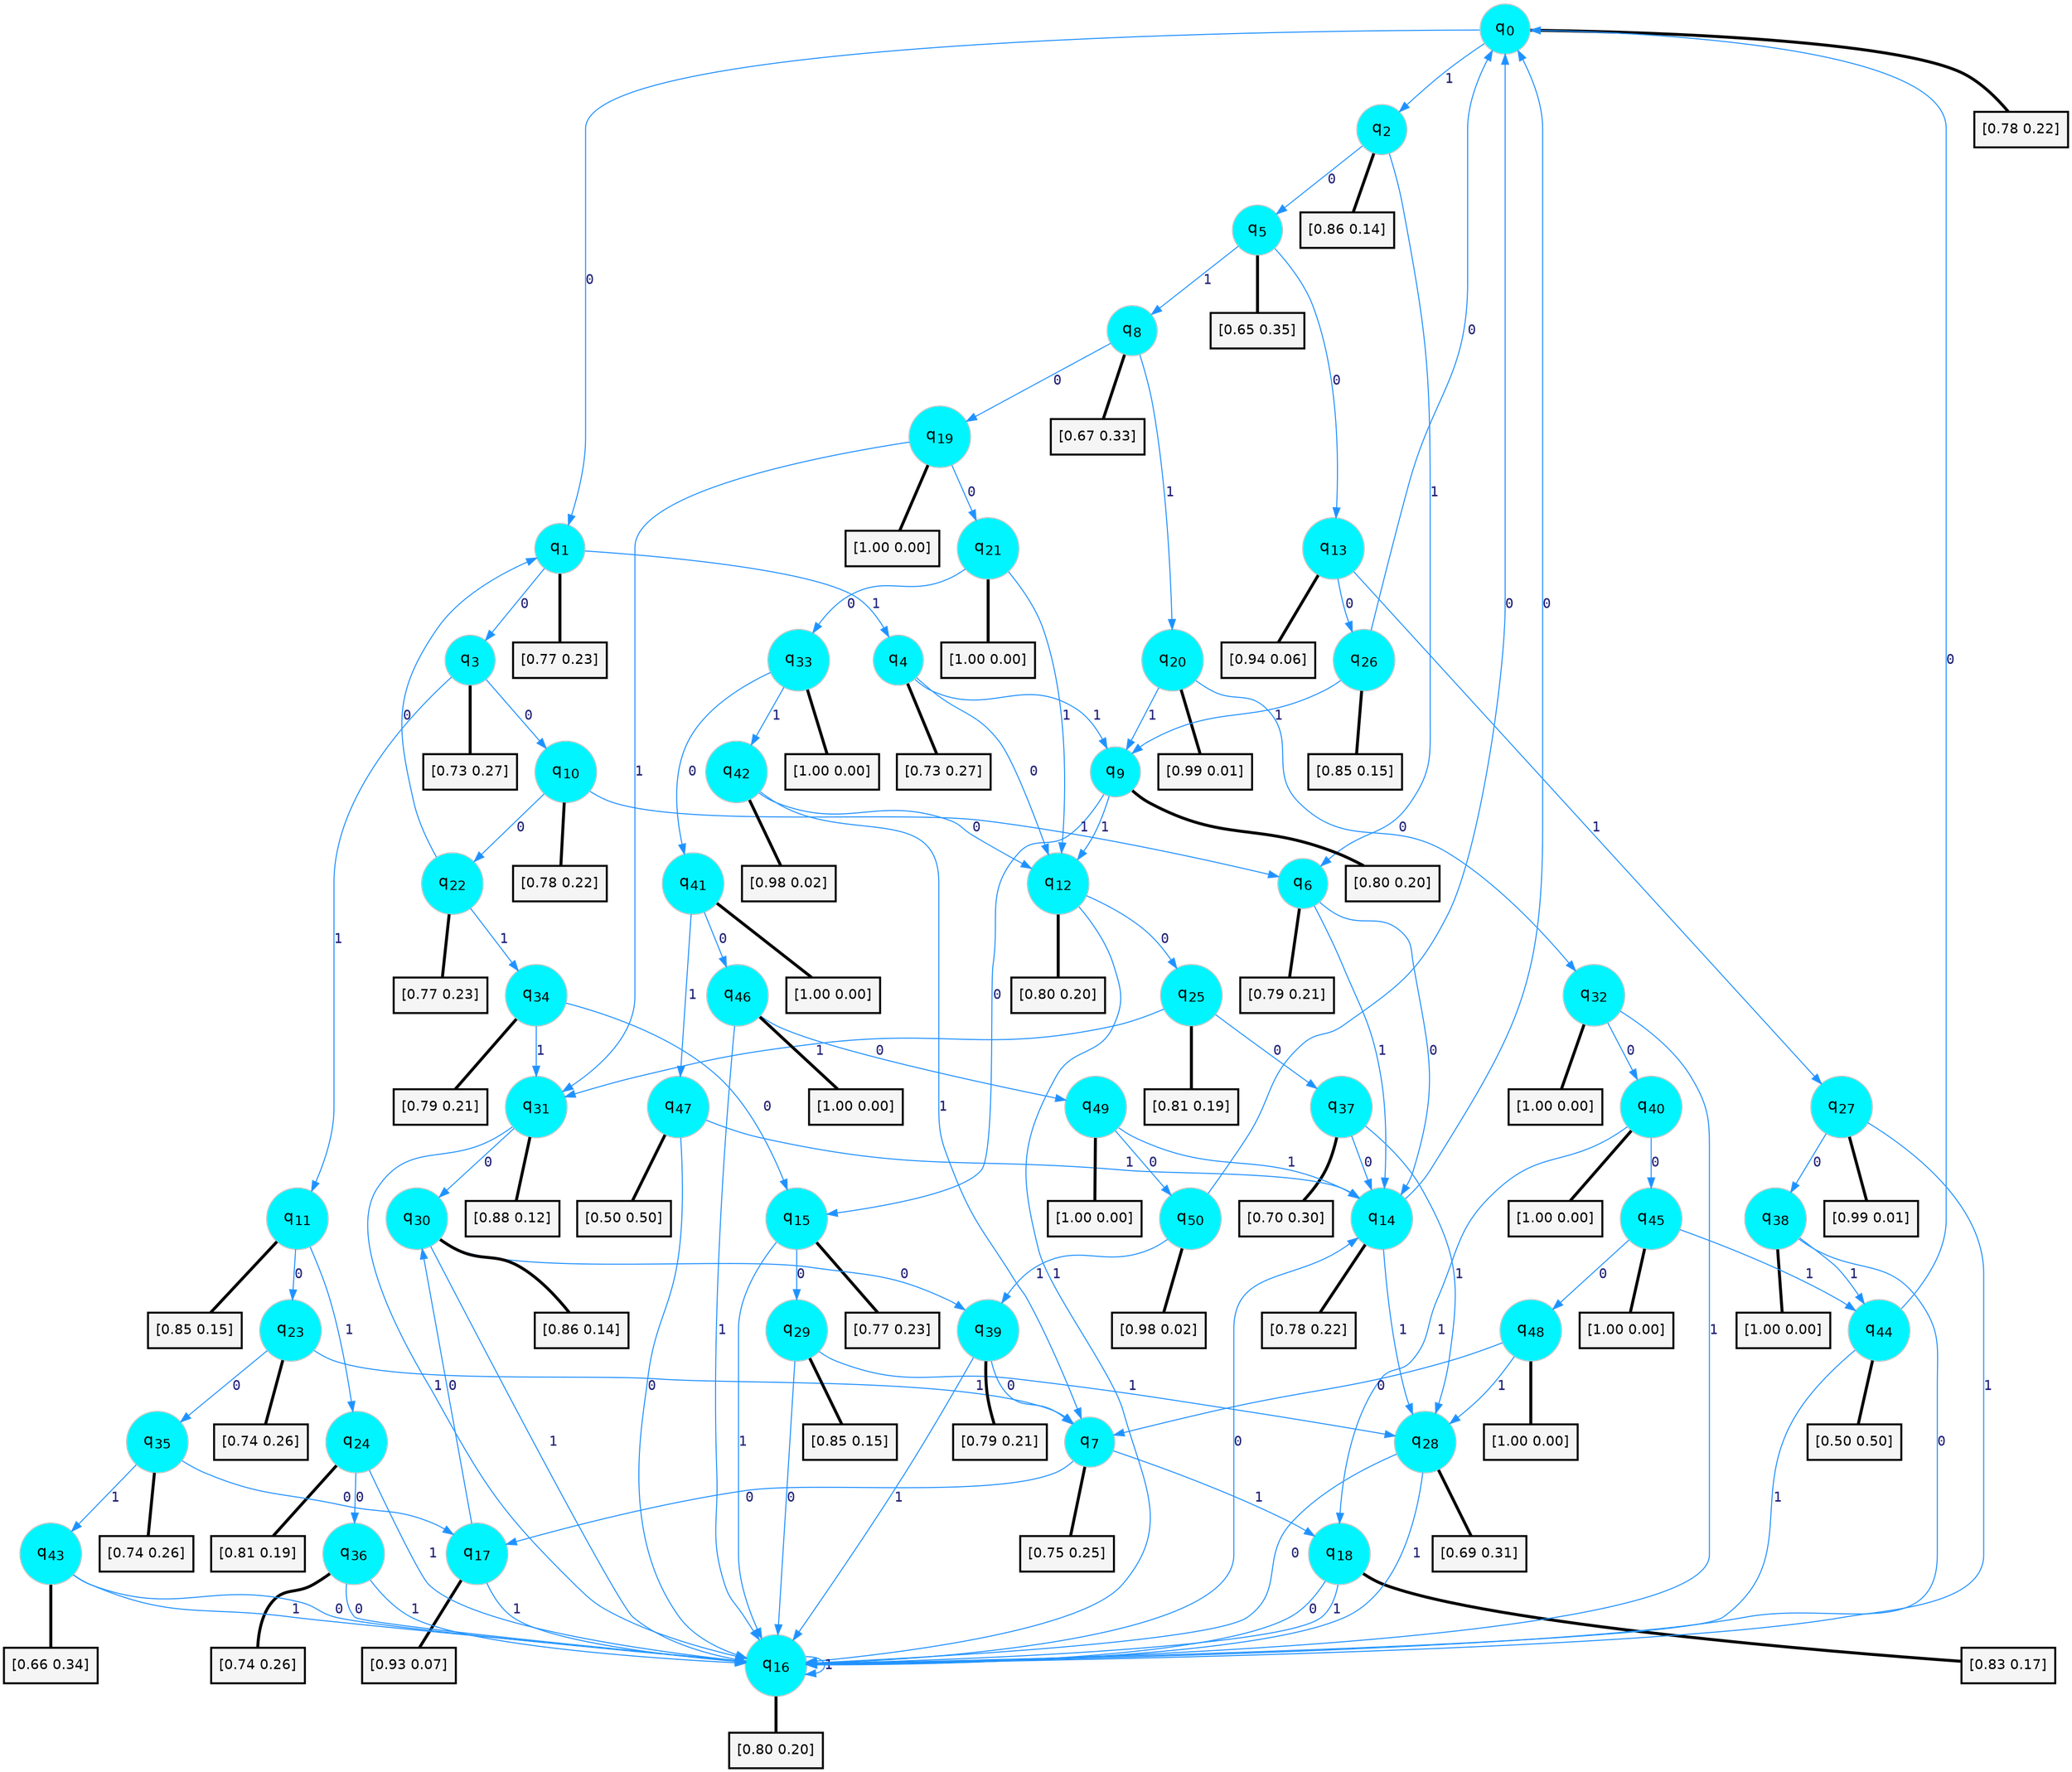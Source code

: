 digraph G {
graph [
bgcolor=transparent, dpi=300, rankdir=TD, size="40,25"];
node [
color=gray, fillcolor=turquoise1, fontcolor=black, fontname=Helvetica, fontsize=16, fontweight=bold, shape=circle, style=filled];
edge [
arrowsize=1, color=dodgerblue1, fontcolor=midnightblue, fontname=courier, fontweight=bold, penwidth=1, style=solid, weight=20];
0[label=<q<SUB>0</SUB>>];
1[label=<q<SUB>1</SUB>>];
2[label=<q<SUB>2</SUB>>];
3[label=<q<SUB>3</SUB>>];
4[label=<q<SUB>4</SUB>>];
5[label=<q<SUB>5</SUB>>];
6[label=<q<SUB>6</SUB>>];
7[label=<q<SUB>7</SUB>>];
8[label=<q<SUB>8</SUB>>];
9[label=<q<SUB>9</SUB>>];
10[label=<q<SUB>10</SUB>>];
11[label=<q<SUB>11</SUB>>];
12[label=<q<SUB>12</SUB>>];
13[label=<q<SUB>13</SUB>>];
14[label=<q<SUB>14</SUB>>];
15[label=<q<SUB>15</SUB>>];
16[label=<q<SUB>16</SUB>>];
17[label=<q<SUB>17</SUB>>];
18[label=<q<SUB>18</SUB>>];
19[label=<q<SUB>19</SUB>>];
20[label=<q<SUB>20</SUB>>];
21[label=<q<SUB>21</SUB>>];
22[label=<q<SUB>22</SUB>>];
23[label=<q<SUB>23</SUB>>];
24[label=<q<SUB>24</SUB>>];
25[label=<q<SUB>25</SUB>>];
26[label=<q<SUB>26</SUB>>];
27[label=<q<SUB>27</SUB>>];
28[label=<q<SUB>28</SUB>>];
29[label=<q<SUB>29</SUB>>];
30[label=<q<SUB>30</SUB>>];
31[label=<q<SUB>31</SUB>>];
32[label=<q<SUB>32</SUB>>];
33[label=<q<SUB>33</SUB>>];
34[label=<q<SUB>34</SUB>>];
35[label=<q<SUB>35</SUB>>];
36[label=<q<SUB>36</SUB>>];
37[label=<q<SUB>37</SUB>>];
38[label=<q<SUB>38</SUB>>];
39[label=<q<SUB>39</SUB>>];
40[label=<q<SUB>40</SUB>>];
41[label=<q<SUB>41</SUB>>];
42[label=<q<SUB>42</SUB>>];
43[label=<q<SUB>43</SUB>>];
44[label=<q<SUB>44</SUB>>];
45[label=<q<SUB>45</SUB>>];
46[label=<q<SUB>46</SUB>>];
47[label=<q<SUB>47</SUB>>];
48[label=<q<SUB>48</SUB>>];
49[label=<q<SUB>49</SUB>>];
50[label=<q<SUB>50</SUB>>];
51[label="[0.78 0.22]", shape=box,fontcolor=black, fontname=Helvetica, fontsize=14, penwidth=2, fillcolor=whitesmoke,color=black];
52[label="[0.77 0.23]", shape=box,fontcolor=black, fontname=Helvetica, fontsize=14, penwidth=2, fillcolor=whitesmoke,color=black];
53[label="[0.86 0.14]", shape=box,fontcolor=black, fontname=Helvetica, fontsize=14, penwidth=2, fillcolor=whitesmoke,color=black];
54[label="[0.73 0.27]", shape=box,fontcolor=black, fontname=Helvetica, fontsize=14, penwidth=2, fillcolor=whitesmoke,color=black];
55[label="[0.73 0.27]", shape=box,fontcolor=black, fontname=Helvetica, fontsize=14, penwidth=2, fillcolor=whitesmoke,color=black];
56[label="[0.65 0.35]", shape=box,fontcolor=black, fontname=Helvetica, fontsize=14, penwidth=2, fillcolor=whitesmoke,color=black];
57[label="[0.79 0.21]", shape=box,fontcolor=black, fontname=Helvetica, fontsize=14, penwidth=2, fillcolor=whitesmoke,color=black];
58[label="[0.75 0.25]", shape=box,fontcolor=black, fontname=Helvetica, fontsize=14, penwidth=2, fillcolor=whitesmoke,color=black];
59[label="[0.67 0.33]", shape=box,fontcolor=black, fontname=Helvetica, fontsize=14, penwidth=2, fillcolor=whitesmoke,color=black];
60[label="[0.80 0.20]", shape=box,fontcolor=black, fontname=Helvetica, fontsize=14, penwidth=2, fillcolor=whitesmoke,color=black];
61[label="[0.78 0.22]", shape=box,fontcolor=black, fontname=Helvetica, fontsize=14, penwidth=2, fillcolor=whitesmoke,color=black];
62[label="[0.85 0.15]", shape=box,fontcolor=black, fontname=Helvetica, fontsize=14, penwidth=2, fillcolor=whitesmoke,color=black];
63[label="[0.80 0.20]", shape=box,fontcolor=black, fontname=Helvetica, fontsize=14, penwidth=2, fillcolor=whitesmoke,color=black];
64[label="[0.94 0.06]", shape=box,fontcolor=black, fontname=Helvetica, fontsize=14, penwidth=2, fillcolor=whitesmoke,color=black];
65[label="[0.78 0.22]", shape=box,fontcolor=black, fontname=Helvetica, fontsize=14, penwidth=2, fillcolor=whitesmoke,color=black];
66[label="[0.77 0.23]", shape=box,fontcolor=black, fontname=Helvetica, fontsize=14, penwidth=2, fillcolor=whitesmoke,color=black];
67[label="[0.80 0.20]", shape=box,fontcolor=black, fontname=Helvetica, fontsize=14, penwidth=2, fillcolor=whitesmoke,color=black];
68[label="[0.93 0.07]", shape=box,fontcolor=black, fontname=Helvetica, fontsize=14, penwidth=2, fillcolor=whitesmoke,color=black];
69[label="[0.83 0.17]", shape=box,fontcolor=black, fontname=Helvetica, fontsize=14, penwidth=2, fillcolor=whitesmoke,color=black];
70[label="[1.00 0.00]", shape=box,fontcolor=black, fontname=Helvetica, fontsize=14, penwidth=2, fillcolor=whitesmoke,color=black];
71[label="[0.99 0.01]", shape=box,fontcolor=black, fontname=Helvetica, fontsize=14, penwidth=2, fillcolor=whitesmoke,color=black];
72[label="[1.00 0.00]", shape=box,fontcolor=black, fontname=Helvetica, fontsize=14, penwidth=2, fillcolor=whitesmoke,color=black];
73[label="[0.77 0.23]", shape=box,fontcolor=black, fontname=Helvetica, fontsize=14, penwidth=2, fillcolor=whitesmoke,color=black];
74[label="[0.74 0.26]", shape=box,fontcolor=black, fontname=Helvetica, fontsize=14, penwidth=2, fillcolor=whitesmoke,color=black];
75[label="[0.81 0.19]", shape=box,fontcolor=black, fontname=Helvetica, fontsize=14, penwidth=2, fillcolor=whitesmoke,color=black];
76[label="[0.81 0.19]", shape=box,fontcolor=black, fontname=Helvetica, fontsize=14, penwidth=2, fillcolor=whitesmoke,color=black];
77[label="[0.85 0.15]", shape=box,fontcolor=black, fontname=Helvetica, fontsize=14, penwidth=2, fillcolor=whitesmoke,color=black];
78[label="[0.99 0.01]", shape=box,fontcolor=black, fontname=Helvetica, fontsize=14, penwidth=2, fillcolor=whitesmoke,color=black];
79[label="[0.69 0.31]", shape=box,fontcolor=black, fontname=Helvetica, fontsize=14, penwidth=2, fillcolor=whitesmoke,color=black];
80[label="[0.85 0.15]", shape=box,fontcolor=black, fontname=Helvetica, fontsize=14, penwidth=2, fillcolor=whitesmoke,color=black];
81[label="[0.86 0.14]", shape=box,fontcolor=black, fontname=Helvetica, fontsize=14, penwidth=2, fillcolor=whitesmoke,color=black];
82[label="[0.88 0.12]", shape=box,fontcolor=black, fontname=Helvetica, fontsize=14, penwidth=2, fillcolor=whitesmoke,color=black];
83[label="[1.00 0.00]", shape=box,fontcolor=black, fontname=Helvetica, fontsize=14, penwidth=2, fillcolor=whitesmoke,color=black];
84[label="[1.00 0.00]", shape=box,fontcolor=black, fontname=Helvetica, fontsize=14, penwidth=2, fillcolor=whitesmoke,color=black];
85[label="[0.79 0.21]", shape=box,fontcolor=black, fontname=Helvetica, fontsize=14, penwidth=2, fillcolor=whitesmoke,color=black];
86[label="[0.74 0.26]", shape=box,fontcolor=black, fontname=Helvetica, fontsize=14, penwidth=2, fillcolor=whitesmoke,color=black];
87[label="[0.74 0.26]", shape=box,fontcolor=black, fontname=Helvetica, fontsize=14, penwidth=2, fillcolor=whitesmoke,color=black];
88[label="[0.70 0.30]", shape=box,fontcolor=black, fontname=Helvetica, fontsize=14, penwidth=2, fillcolor=whitesmoke,color=black];
89[label="[1.00 0.00]", shape=box,fontcolor=black, fontname=Helvetica, fontsize=14, penwidth=2, fillcolor=whitesmoke,color=black];
90[label="[0.79 0.21]", shape=box,fontcolor=black, fontname=Helvetica, fontsize=14, penwidth=2, fillcolor=whitesmoke,color=black];
91[label="[1.00 0.00]", shape=box,fontcolor=black, fontname=Helvetica, fontsize=14, penwidth=2, fillcolor=whitesmoke,color=black];
92[label="[1.00 0.00]", shape=box,fontcolor=black, fontname=Helvetica, fontsize=14, penwidth=2, fillcolor=whitesmoke,color=black];
93[label="[0.98 0.02]", shape=box,fontcolor=black, fontname=Helvetica, fontsize=14, penwidth=2, fillcolor=whitesmoke,color=black];
94[label="[0.66 0.34]", shape=box,fontcolor=black, fontname=Helvetica, fontsize=14, penwidth=2, fillcolor=whitesmoke,color=black];
95[label="[0.50 0.50]", shape=box,fontcolor=black, fontname=Helvetica, fontsize=14, penwidth=2, fillcolor=whitesmoke,color=black];
96[label="[1.00 0.00]", shape=box,fontcolor=black, fontname=Helvetica, fontsize=14, penwidth=2, fillcolor=whitesmoke,color=black];
97[label="[1.00 0.00]", shape=box,fontcolor=black, fontname=Helvetica, fontsize=14, penwidth=2, fillcolor=whitesmoke,color=black];
98[label="[0.50 0.50]", shape=box,fontcolor=black, fontname=Helvetica, fontsize=14, penwidth=2, fillcolor=whitesmoke,color=black];
99[label="[1.00 0.00]", shape=box,fontcolor=black, fontname=Helvetica, fontsize=14, penwidth=2, fillcolor=whitesmoke,color=black];
100[label="[1.00 0.00]", shape=box,fontcolor=black, fontname=Helvetica, fontsize=14, penwidth=2, fillcolor=whitesmoke,color=black];
101[label="[0.98 0.02]", shape=box,fontcolor=black, fontname=Helvetica, fontsize=14, penwidth=2, fillcolor=whitesmoke,color=black];
0->1 [label=0];
0->2 [label=1];
0->51 [arrowhead=none, penwidth=3,color=black];
1->3 [label=0];
1->4 [label=1];
1->52 [arrowhead=none, penwidth=3,color=black];
2->5 [label=0];
2->6 [label=1];
2->53 [arrowhead=none, penwidth=3,color=black];
3->10 [label=0];
3->11 [label=1];
3->54 [arrowhead=none, penwidth=3,color=black];
4->12 [label=0];
4->9 [label=1];
4->55 [arrowhead=none, penwidth=3,color=black];
5->13 [label=0];
5->8 [label=1];
5->56 [arrowhead=none, penwidth=3,color=black];
6->14 [label=0];
6->14 [label=1];
6->57 [arrowhead=none, penwidth=3,color=black];
7->17 [label=0];
7->18 [label=1];
7->58 [arrowhead=none, penwidth=3,color=black];
8->19 [label=0];
8->20 [label=1];
8->59 [arrowhead=none, penwidth=3,color=black];
9->15 [label=0];
9->12 [label=1];
9->60 [arrowhead=none, penwidth=3,color=black];
10->22 [label=0];
10->6 [label=1];
10->61 [arrowhead=none, penwidth=3,color=black];
11->23 [label=0];
11->24 [label=1];
11->62 [arrowhead=none, penwidth=3,color=black];
12->25 [label=0];
12->16 [label=1];
12->63 [arrowhead=none, penwidth=3,color=black];
13->26 [label=0];
13->27 [label=1];
13->64 [arrowhead=none, penwidth=3,color=black];
14->0 [label=0];
14->28 [label=1];
14->65 [arrowhead=none, penwidth=3,color=black];
15->29 [label=0];
15->16 [label=1];
15->66 [arrowhead=none, penwidth=3,color=black];
16->14 [label=0];
16->16 [label=1];
16->67 [arrowhead=none, penwidth=3,color=black];
17->30 [label=0];
17->16 [label=1];
17->68 [arrowhead=none, penwidth=3,color=black];
18->16 [label=0];
18->16 [label=1];
18->69 [arrowhead=none, penwidth=3,color=black];
19->21 [label=0];
19->31 [label=1];
19->70 [arrowhead=none, penwidth=3,color=black];
20->32 [label=0];
20->9 [label=1];
20->71 [arrowhead=none, penwidth=3,color=black];
21->33 [label=0];
21->12 [label=1];
21->72 [arrowhead=none, penwidth=3,color=black];
22->1 [label=0];
22->34 [label=1];
22->73 [arrowhead=none, penwidth=3,color=black];
23->35 [label=0];
23->7 [label=1];
23->74 [arrowhead=none, penwidth=3,color=black];
24->36 [label=0];
24->16 [label=1];
24->75 [arrowhead=none, penwidth=3,color=black];
25->37 [label=0];
25->31 [label=1];
25->76 [arrowhead=none, penwidth=3,color=black];
26->0 [label=0];
26->9 [label=1];
26->77 [arrowhead=none, penwidth=3,color=black];
27->38 [label=0];
27->16 [label=1];
27->78 [arrowhead=none, penwidth=3,color=black];
28->16 [label=0];
28->16 [label=1];
28->79 [arrowhead=none, penwidth=3,color=black];
29->16 [label=0];
29->28 [label=1];
29->80 [arrowhead=none, penwidth=3,color=black];
30->39 [label=0];
30->16 [label=1];
30->81 [arrowhead=none, penwidth=3,color=black];
31->30 [label=0];
31->16 [label=1];
31->82 [arrowhead=none, penwidth=3,color=black];
32->40 [label=0];
32->16 [label=1];
32->83 [arrowhead=none, penwidth=3,color=black];
33->41 [label=0];
33->42 [label=1];
33->84 [arrowhead=none, penwidth=3,color=black];
34->15 [label=0];
34->31 [label=1];
34->85 [arrowhead=none, penwidth=3,color=black];
35->17 [label=0];
35->43 [label=1];
35->86 [arrowhead=none, penwidth=3,color=black];
36->16 [label=0];
36->16 [label=1];
36->87 [arrowhead=none, penwidth=3,color=black];
37->14 [label=0];
37->28 [label=1];
37->88 [arrowhead=none, penwidth=3,color=black];
38->16 [label=0];
38->44 [label=1];
38->89 [arrowhead=none, penwidth=3,color=black];
39->7 [label=0];
39->16 [label=1];
39->90 [arrowhead=none, penwidth=3,color=black];
40->45 [label=0];
40->18 [label=1];
40->91 [arrowhead=none, penwidth=3,color=black];
41->46 [label=0];
41->47 [label=1];
41->92 [arrowhead=none, penwidth=3,color=black];
42->12 [label=0];
42->7 [label=1];
42->93 [arrowhead=none, penwidth=3,color=black];
43->16 [label=0];
43->16 [label=1];
43->94 [arrowhead=none, penwidth=3,color=black];
44->0 [label=0];
44->16 [label=1];
44->95 [arrowhead=none, penwidth=3,color=black];
45->48 [label=0];
45->44 [label=1];
45->96 [arrowhead=none, penwidth=3,color=black];
46->49 [label=0];
46->16 [label=1];
46->97 [arrowhead=none, penwidth=3,color=black];
47->16 [label=0];
47->14 [label=1];
47->98 [arrowhead=none, penwidth=3,color=black];
48->7 [label=0];
48->28 [label=1];
48->99 [arrowhead=none, penwidth=3,color=black];
49->50 [label=0];
49->14 [label=1];
49->100 [arrowhead=none, penwidth=3,color=black];
50->0 [label=0];
50->39 [label=1];
50->101 [arrowhead=none, penwidth=3,color=black];
}
